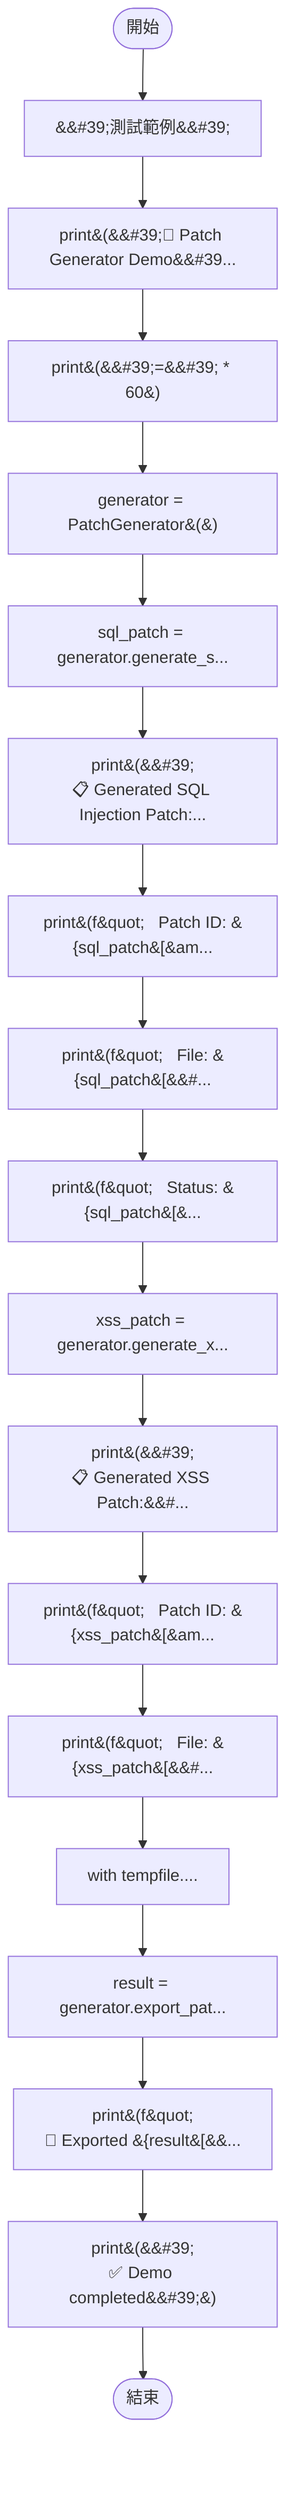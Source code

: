 flowchart TB
    n1([開始])
    n2([結束])
    n3[&amp;&#35;39;測試範例&amp;&#35;39;]
    n4[print&#40;&amp;&#35;39;🔧 Patch Generator Demo&amp;&#35;39...]
    n5[print&#40;&amp;&#35;39;=&amp;&#35;39; * 60&#41;]
    n6[generator = PatchGenerator&#40;&#41;]
    n7[sql_patch = generator.generate_s...]
    n8[print&#40;&amp;&#35;39;\n📋 Generated SQL Injection Patch:...]
    n9[print&#40;f&amp;quot;   Patch ID: &#123;sql_patch&#91;&am...]
    n10[print&#40;f&amp;quot;   File: &#123;sql_patch&#91;&amp;&#...]
    n11[print&#40;f&amp;quot;   Status: &#123;sql_patch&#91;&amp;...]
    n12[xss_patch = generator.generate_x...]
    n13[print&#40;&amp;&#35;39;\n📋 Generated XSS Patch:&amp;&#35;...]
    n14[print&#40;f&amp;quot;   Patch ID: &#123;xss_patch&#91;&am...]
    n15[print&#40;f&amp;quot;   File: &#123;xss_patch&#91;&amp;&#...]
    n16[with tempfile....]
    n17[result = generator.export_pat...]
    n18[print&#40;f&amp;quot;\n💾 Exported &#123;result&#91;&amp;&...]
    n19[print&#40;&amp;&#35;39;\n✅ Demo completed&amp;&#35;39;&#41;]
    n1 --> n3
    n3 --> n4
    n4 --> n5
    n5 --> n6
    n6 --> n7
    n7 --> n8
    n8 --> n9
    n9 --> n10
    n10 --> n11
    n11 --> n12
    n12 --> n13
    n13 --> n14
    n14 --> n15
    n15 --> n16
    n16 --> n17
    n17 --> n18
    n18 --> n19
    n19 --> n2